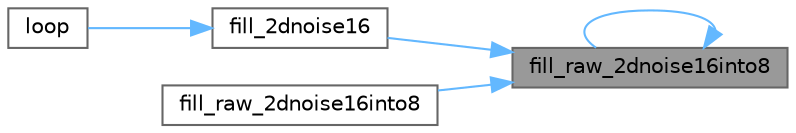digraph "fill_raw_2dnoise16into8"
{
 // INTERACTIVE_SVG=YES
 // LATEX_PDF_SIZE
  bgcolor="transparent";
  edge [fontname=Helvetica,fontsize=10,labelfontname=Helvetica,labelfontsize=10];
  node [fontname=Helvetica,fontsize=10,shape=box,height=0.2,width=0.4];
  rankdir="RL";
  Node1 [id="Node000001",label="fill_raw_2dnoise16into8",height=0.2,width=0.4,color="gray40", fillcolor="grey60", style="filled", fontcolor="black",tooltip="Fill a 2D 8-bit buffer with noise, using inoise16()"];
  Node1 -> Node2 [id="edge1_Node000001_Node000002",dir="back",color="steelblue1",style="solid",tooltip=" "];
  Node2 [id="Node000002",label="fill_2dnoise16",height=0.2,width=0.4,color="grey40", fillcolor="white", style="filled",URL="$de/da4/group___noise_fill_ga714a0f305e385a60d81a40d1f98b53fc.html#ga714a0f305e385a60d81a40d1f98b53fc",tooltip="Fill an LED matrix with random colors, using 16-bit noise."];
  Node2 -> Node3 [id="edge2_Node000002_Node000003",dir="back",color="steelblue1",style="solid",tooltip=" "];
  Node3 [id="Node000003",label="loop",height=0.2,width=0.4,color="grey40", fillcolor="white", style="filled",URL="$d3/d4e/_noise_playground_8h_afe461d27b9c48d5921c00d521181f12f.html#afe461d27b9c48d5921c00d521181f12f",tooltip=" "];
  Node1 -> Node1 [id="edge3_Node000001_Node000001",dir="back",color="steelblue1",style="solid",tooltip=" "];
  Node1 -> Node4 [id="edge4_Node000001_Node000004",dir="back",color="steelblue1",style="solid",tooltip=" "];
  Node4 [id="Node000004",label="fill_raw_2dnoise16into8",height=0.2,width=0.4,color="grey40", fillcolor="white", style="filled",URL="$d6/de8/noise_8cpp_a46bde35765a7eddbd1049fe49429e94e.html#a46bde35765a7eddbd1049fe49429e94e",tooltip=" "];
}
